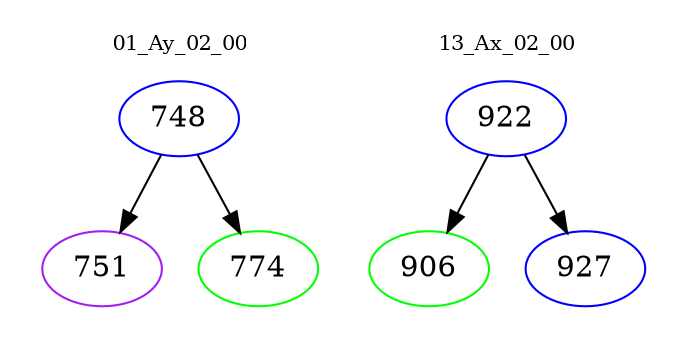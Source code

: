 digraph{
subgraph cluster_0 {
color = white
label = "01_Ay_02_00";
fontsize=10;
T0_748 [label="748", color="blue"]
T0_748 -> T0_751 [color="black"]
T0_751 [label="751", color="purple"]
T0_748 -> T0_774 [color="black"]
T0_774 [label="774", color="green"]
}
subgraph cluster_1 {
color = white
label = "13_Ax_02_00";
fontsize=10;
T1_922 [label="922", color="blue"]
T1_922 -> T1_906 [color="black"]
T1_906 [label="906", color="green"]
T1_922 -> T1_927 [color="black"]
T1_927 [label="927", color="blue"]
}
}

